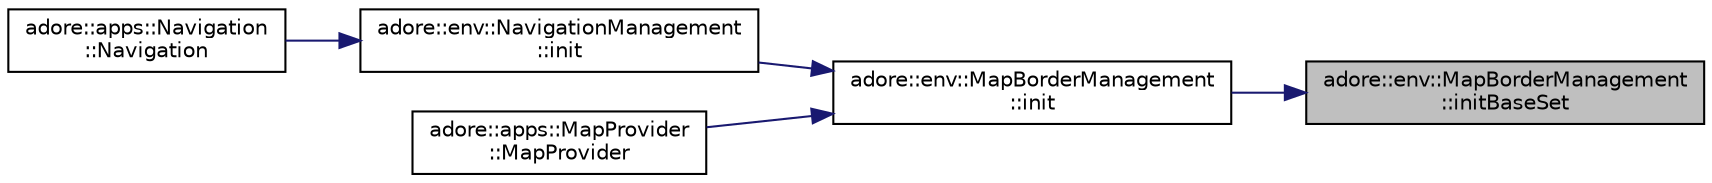 digraph "adore::env::MapBorderManagement::initBaseSet"
{
 // LATEX_PDF_SIZE
  edge [fontname="Helvetica",fontsize="10",labelfontname="Helvetica",labelfontsize="10"];
  node [fontname="Helvetica",fontsize="10",shape=record];
  rankdir="RL";
  Node1 [label="adore::env::MapBorderManagement\l::initBaseSet",height=0.2,width=0.4,color="black", fillcolor="grey75", style="filled", fontcolor="black",tooltip="initialization of internal sets"];
  Node1 -> Node2 [dir="back",color="midnightblue",fontsize="10",style="solid",fontname="Helvetica"];
  Node2 [label="adore::env::MapBorderManagement\l::init",height=0.2,width=0.4,color="black", fillcolor="white", style="filled",URL="$classadore_1_1env_1_1MapBorderManagement.html#a13b26d2d811b62a087fc50faf0e4c0b9",tooltip="initialization routine with base map"];
  Node2 -> Node3 [dir="back",color="midnightblue",fontsize="10",style="solid",fontname="Helvetica"];
  Node3 [label="adore::env::NavigationManagement\l::init",height=0.2,width=0.4,color="black", fillcolor="white", style="filled",URL="$classadore_1_1env_1_1NavigationManagement.html#a6ef6488ee2fc558da1536b4d00a7fa1a",tooltip=" "];
  Node3 -> Node4 [dir="back",color="midnightblue",fontsize="10",style="solid",fontname="Helvetica"];
  Node4 [label="adore::apps::Navigation\l::Navigation",height=0.2,width=0.4,color="black", fillcolor="white", style="filled",URL="$classadore_1_1apps_1_1Navigation.html#a0f19b60c5090f48fdd06be105610c304",tooltip=" "];
  Node2 -> Node5 [dir="back",color="midnightblue",fontsize="10",style="solid",fontname="Helvetica"];
  Node5 [label="adore::apps::MapProvider\l::MapProvider",height=0.2,width=0.4,color="black", fillcolor="white", style="filled",URL="$classadore_1_1apps_1_1MapProvider.html#a1d9aa34b5f68408f3d494a1fad7b62be",tooltip=" "];
}

